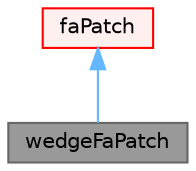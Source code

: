 digraph "wedgeFaPatch"
{
 // LATEX_PDF_SIZE
  bgcolor="transparent";
  edge [fontname=Helvetica,fontsize=10,labelfontname=Helvetica,labelfontsize=10];
  node [fontname=Helvetica,fontsize=10,shape=box,height=0.2,width=0.4];
  Node1 [id="Node000001",label="wedgeFaPatch",height=0.2,width=0.4,color="gray40", fillcolor="grey60", style="filled", fontcolor="black",tooltip="Wedge front and back plane patch."];
  Node2 -> Node1 [id="edge1_Node000001_Node000002",dir="back",color="steelblue1",style="solid",tooltip=" "];
  Node2 [id="Node000002",label="faPatch",height=0.2,width=0.4,color="red", fillcolor="#FFF0F0", style="filled",URL="$classFoam_1_1faPatch.html",tooltip="Finite area patch class. Used for 2-D non-Euclidian finite area method."];
}
